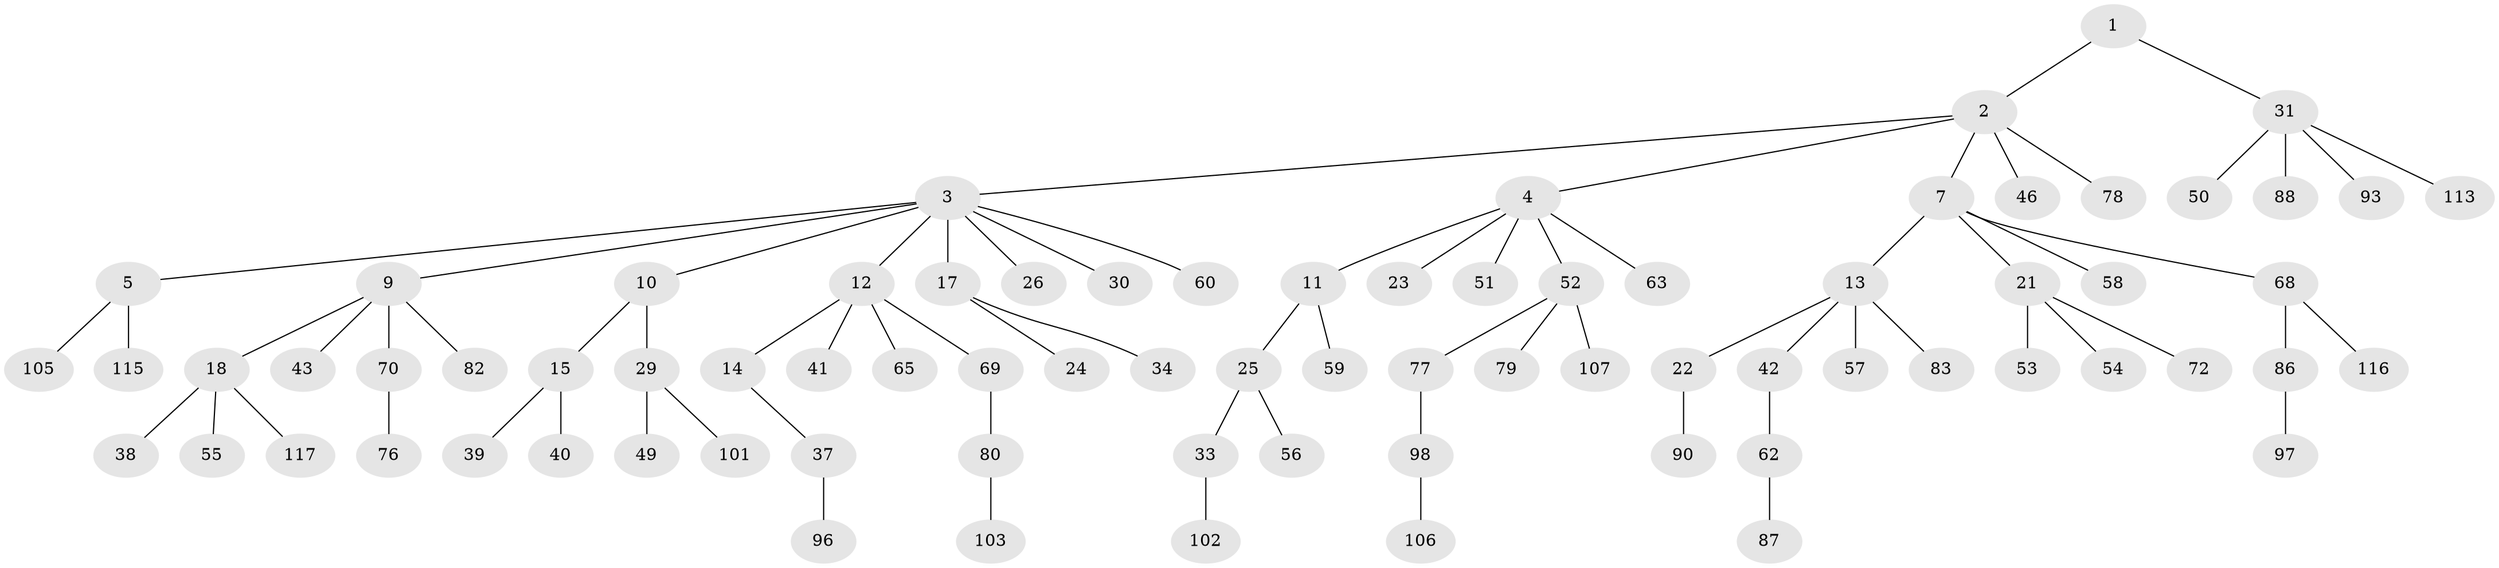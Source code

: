 // original degree distribution, {3: 0.13559322033898305, 7: 0.00847457627118644, 6: 0.025423728813559324, 5: 0.0423728813559322, 4: 0.0423728813559322, 2: 0.23728813559322035, 1: 0.5084745762711864}
// Generated by graph-tools (version 1.1) at 2025/11/02/27/25 16:11:25]
// undirected, 78 vertices, 77 edges
graph export_dot {
graph [start="1"]
  node [color=gray90,style=filled];
  1 [super="+45"];
  2 [super="+32"];
  3 [super="+8"];
  4 [super="+6"];
  5 [super="+27"];
  7 [super="+61"];
  9 [super="+16"];
  10;
  11 [super="+108"];
  12 [super="+19"];
  13 [super="+47"];
  14 [super="+84"];
  15 [super="+20"];
  17;
  18 [super="+35"];
  21;
  22 [super="+44"];
  23 [super="+74"];
  24;
  25;
  26 [super="+28"];
  29 [super="+36"];
  30;
  31 [super="+67"];
  33 [super="+92"];
  34;
  37 [super="+91"];
  38;
  39;
  40;
  41 [super="+73"];
  42 [super="+48"];
  43;
  46;
  49 [super="+85"];
  50;
  51;
  52 [super="+66"];
  53 [super="+81"];
  54 [super="+112"];
  55 [super="+89"];
  56 [super="+75"];
  57;
  58;
  59;
  60;
  62 [super="+104"];
  63 [super="+64"];
  65;
  68 [super="+71"];
  69;
  70 [super="+111"];
  72;
  76;
  77;
  78;
  79;
  80 [super="+95"];
  82 [super="+94"];
  83;
  86;
  87 [super="+109"];
  88 [super="+99"];
  90;
  93 [super="+110"];
  96;
  97 [super="+100"];
  98 [super="+118"];
  101;
  102;
  103;
  105;
  106 [super="+114"];
  107;
  113;
  115;
  116;
  117;
  1 -- 2;
  1 -- 31;
  2 -- 3;
  2 -- 4;
  2 -- 7;
  2 -- 46;
  2 -- 78;
  3 -- 5;
  3 -- 9;
  3 -- 10;
  3 -- 30;
  3 -- 17;
  3 -- 26;
  3 -- 12;
  3 -- 60;
  4 -- 23;
  4 -- 52;
  4 -- 63;
  4 -- 11;
  4 -- 51;
  5 -- 105;
  5 -- 115;
  7 -- 13;
  7 -- 21;
  7 -- 58;
  7 -- 68;
  9 -- 18;
  9 -- 70;
  9 -- 82;
  9 -- 43;
  10 -- 15;
  10 -- 29;
  11 -- 25;
  11 -- 59;
  12 -- 14;
  12 -- 41;
  12 -- 65;
  12 -- 69;
  13 -- 22;
  13 -- 42;
  13 -- 57;
  13 -- 83;
  14 -- 37;
  15 -- 40;
  15 -- 39;
  17 -- 24;
  17 -- 34;
  18 -- 117;
  18 -- 38;
  18 -- 55;
  21 -- 53;
  21 -- 54;
  21 -- 72;
  22 -- 90;
  25 -- 33;
  25 -- 56;
  29 -- 49;
  29 -- 101;
  31 -- 50;
  31 -- 88;
  31 -- 93;
  31 -- 113;
  33 -- 102;
  37 -- 96;
  42 -- 62;
  52 -- 79;
  52 -- 107;
  52 -- 77;
  62 -- 87;
  68 -- 86;
  68 -- 116;
  69 -- 80;
  70 -- 76;
  77 -- 98;
  80 -- 103;
  86 -- 97;
  98 -- 106;
}

